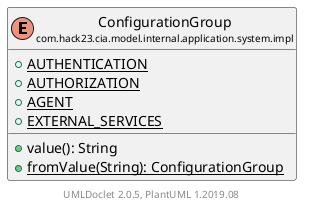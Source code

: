 @startuml
    set namespaceSeparator none
    hide empty fields
    hide empty methods

    enum "<size:14>ConfigurationGroup\n<size:10>com.hack23.cia.model.internal.application.system.impl" as com.hack23.cia.model.internal.application.system.impl.ConfigurationGroup [[ConfigurationGroup.html]] {
        {static} +AUTHENTICATION
        {static} +AUTHORIZATION
        {static} +AGENT
        {static} +EXTERNAL_SERVICES
        +value(): String
        {static} +fromValue(String): ConfigurationGroup
    }

    center footer UMLDoclet 2.0.5, PlantUML 1.2019.08
@enduml
